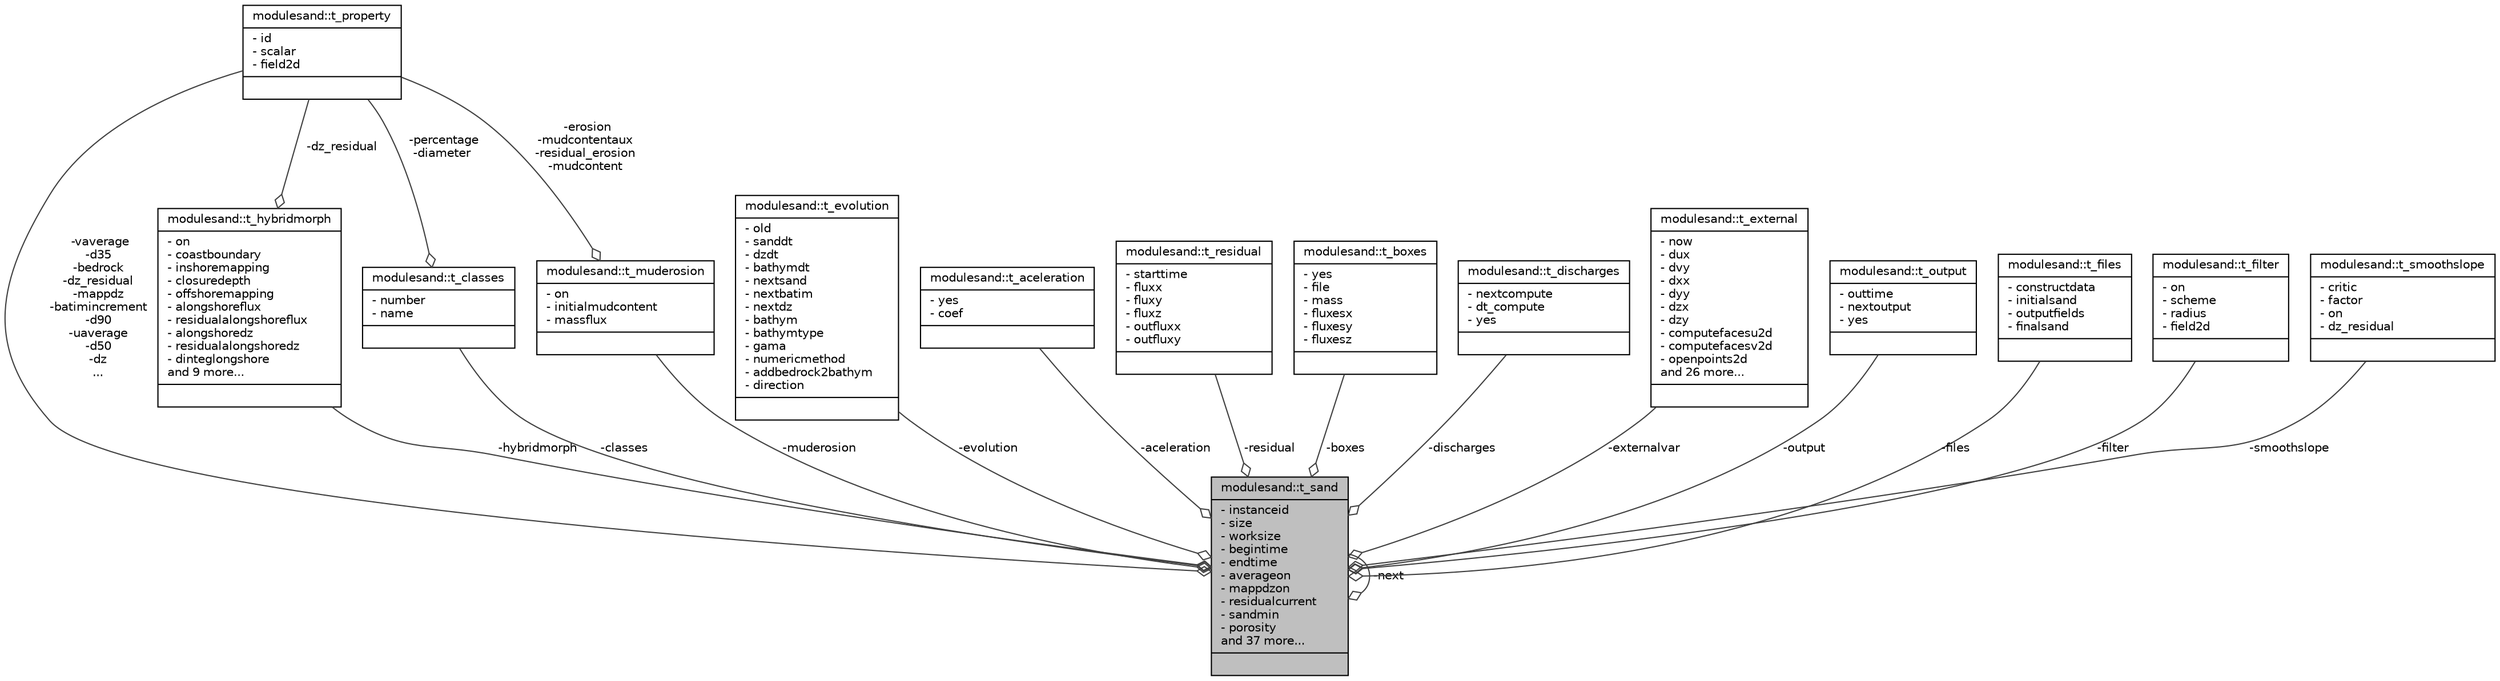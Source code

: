 digraph "modulesand::t_sand"
{
 // LATEX_PDF_SIZE
  edge [fontname="Helvetica",fontsize="10",labelfontname="Helvetica",labelfontsize="10"];
  node [fontname="Helvetica",fontsize="10",shape=record];
  Node1 [label="{modulesand::t_sand\n|- instanceid\l- size\l- worksize\l- begintime\l- endtime\l- averageon\l- mappdzon\l- residualcurrent\l- sandmin\l- porosity\land 37 more...\l|}",height=0.2,width=0.4,color="black", fillcolor="grey75", style="filled", fontcolor="black",tooltip=" "];
  Node2 -> Node1 [color="grey25",fontsize="10",style="solid",label=" -hybridmorph" ,arrowhead="odiamond",fontname="Helvetica"];
  Node2 [label="{modulesand::t_hybridmorph\n|- on\l- coastboundary\l- inshoremapping\l- closuredepth\l- offshoremapping\l- alongshoreflux\l- residualalongshoreflux\l- alongshoredz\l- residualalongshoredz\l- dinteglongshore\land 9 more...\l|}",height=0.2,width=0.4,color="black", fillcolor="white", style="filled",URL="$structmodulesand_1_1t__hybridmorph.html",tooltip=" "];
  Node3 -> Node2 [color="grey25",fontsize="10",style="solid",label=" -dz_residual" ,arrowhead="odiamond",fontname="Helvetica"];
  Node3 [label="{modulesand::t_property\n|- id\l- scalar\l- field2d\l|}",height=0.2,width=0.4,color="black", fillcolor="white", style="filled",URL="$structmodulesand_1_1t__property.html",tooltip=" "];
  Node4 -> Node1 [color="grey25",fontsize="10",style="solid",label=" -evolution" ,arrowhead="odiamond",fontname="Helvetica"];
  Node4 [label="{modulesand::t_evolution\n|- old\l- sanddt\l- dzdt\l- bathymdt\l- nextsand\l- nextbatim\l- nextdz\l- bathym\l- bathymtype\l- gama\l- numericmethod\l- addbedrock2bathym\l- direction\l|}",height=0.2,width=0.4,color="black", fillcolor="white", style="filled",URL="$structmodulesand_1_1t__evolution.html",tooltip=" "];
  Node5 -> Node1 [color="grey25",fontsize="10",style="solid",label=" -aceleration" ,arrowhead="odiamond",fontname="Helvetica"];
  Node5 [label="{modulesand::t_aceleration\n|- yes\l- coef\l|}",height=0.2,width=0.4,color="black", fillcolor="white", style="filled",URL="$structmodulesand_1_1t__aceleration.html",tooltip=" "];
  Node3 -> Node1 [color="grey25",fontsize="10",style="solid",label=" -vaverage\n-d35\n-bedrock\n-dz_residual\n-mappdz\n-batimincrement\n-d90\n-uaverage\n-d50\n-dz\n..." ,arrowhead="odiamond",fontname="Helvetica"];
  Node6 -> Node1 [color="grey25",fontsize="10",style="solid",label=" -classes" ,arrowhead="odiamond",fontname="Helvetica"];
  Node6 [label="{modulesand::t_classes\n|- number\l- name\l|}",height=0.2,width=0.4,color="black", fillcolor="white", style="filled",URL="$structmodulesand_1_1t__classes.html",tooltip=" "];
  Node3 -> Node6 [color="grey25",fontsize="10",style="solid",label=" -percentage\n-diameter" ,arrowhead="odiamond",fontname="Helvetica"];
  Node7 -> Node1 [color="grey25",fontsize="10",style="solid",label=" -residual" ,arrowhead="odiamond",fontname="Helvetica"];
  Node7 [label="{modulesand::t_residual\n|- starttime\l- fluxx\l- fluxy\l- fluxz\l- outfluxx\l- outfluxy\l|}",height=0.2,width=0.4,color="black", fillcolor="white", style="filled",URL="$structmodulesand_1_1t__residual.html",tooltip=" "];
  Node8 -> Node1 [color="grey25",fontsize="10",style="solid",label=" -boxes" ,arrowhead="odiamond",fontname="Helvetica"];
  Node8 [label="{modulesand::t_boxes\n|- yes\l- file\l- mass\l- fluxesx\l- fluxesy\l- fluxesz\l|}",height=0.2,width=0.4,color="black", fillcolor="white", style="filled",URL="$structmodulesand_1_1t__boxes.html",tooltip=" "];
  Node9 -> Node1 [color="grey25",fontsize="10",style="solid",label=" -discharges" ,arrowhead="odiamond",fontname="Helvetica"];
  Node9 [label="{modulesand::t_discharges\n|- nextcompute\l- dt_compute\l- yes\l|}",height=0.2,width=0.4,color="black", fillcolor="white", style="filled",URL="$structmodulesand_1_1t__discharges.html",tooltip=" "];
  Node10 -> Node1 [color="grey25",fontsize="10",style="solid",label=" -externalvar" ,arrowhead="odiamond",fontname="Helvetica"];
  Node10 [label="{modulesand::t_external\n|- now\l- dux\l- dvy\l- dxx\l- dyy\l- dzx\l- dzy\l- computefacesu2d\l- computefacesv2d\l- openpoints2d\land 26 more...\l|}",height=0.2,width=0.4,color="black", fillcolor="white", style="filled",URL="$structmodulesand_1_1t__external.html",tooltip=" "];
  Node11 -> Node1 [color="grey25",fontsize="10",style="solid",label=" -output" ,arrowhead="odiamond",fontname="Helvetica"];
  Node11 [label="{modulesand::t_output\n|- outtime\l- nextoutput\l- yes\l|}",height=0.2,width=0.4,color="black", fillcolor="white", style="filled",URL="$structmodulesand_1_1t__output.html",tooltip=" "];
  Node12 -> Node1 [color="grey25",fontsize="10",style="solid",label=" -files" ,arrowhead="odiamond",fontname="Helvetica"];
  Node12 [label="{modulesand::t_files\n|- constructdata\l- initialsand\l- outputfields\l- finalsand\l|}",height=0.2,width=0.4,color="black", fillcolor="white", style="filled",URL="$structmodulesand_1_1t__files.html",tooltip=" "];
  Node13 -> Node1 [color="grey25",fontsize="10",style="solid",label=" -filter" ,arrowhead="odiamond",fontname="Helvetica"];
  Node13 [label="{modulesand::t_filter\n|- on\l- scheme\l- radius\l- field2d\l|}",height=0.2,width=0.4,color="black", fillcolor="white", style="filled",URL="$structmodulesand_1_1t__filter.html",tooltip=" "];
  Node1 -> Node1 [color="grey25",fontsize="10",style="solid",label=" -next" ,arrowhead="odiamond",fontname="Helvetica"];
  Node14 -> Node1 [color="grey25",fontsize="10",style="solid",label=" -muderosion" ,arrowhead="odiamond",fontname="Helvetica"];
  Node14 [label="{modulesand::t_muderosion\n|- on\l- initialmudcontent\l- massflux\l|}",height=0.2,width=0.4,color="black", fillcolor="white", style="filled",URL="$structmodulesand_1_1t__muderosion.html",tooltip=" "];
  Node3 -> Node14 [color="grey25",fontsize="10",style="solid",label=" -erosion\n-mudcontentaux\n-residual_erosion\n-mudcontent" ,arrowhead="odiamond",fontname="Helvetica"];
  Node15 -> Node1 [color="grey25",fontsize="10",style="solid",label=" -smoothslope" ,arrowhead="odiamond",fontname="Helvetica"];
  Node15 [label="{modulesand::t_smoothslope\n|- critic\l- factor\l- on\l- dz_residual\l|}",height=0.2,width=0.4,color="black", fillcolor="white", style="filled",URL="$structmodulesand_1_1t__smoothslope.html",tooltip=" "];
}
